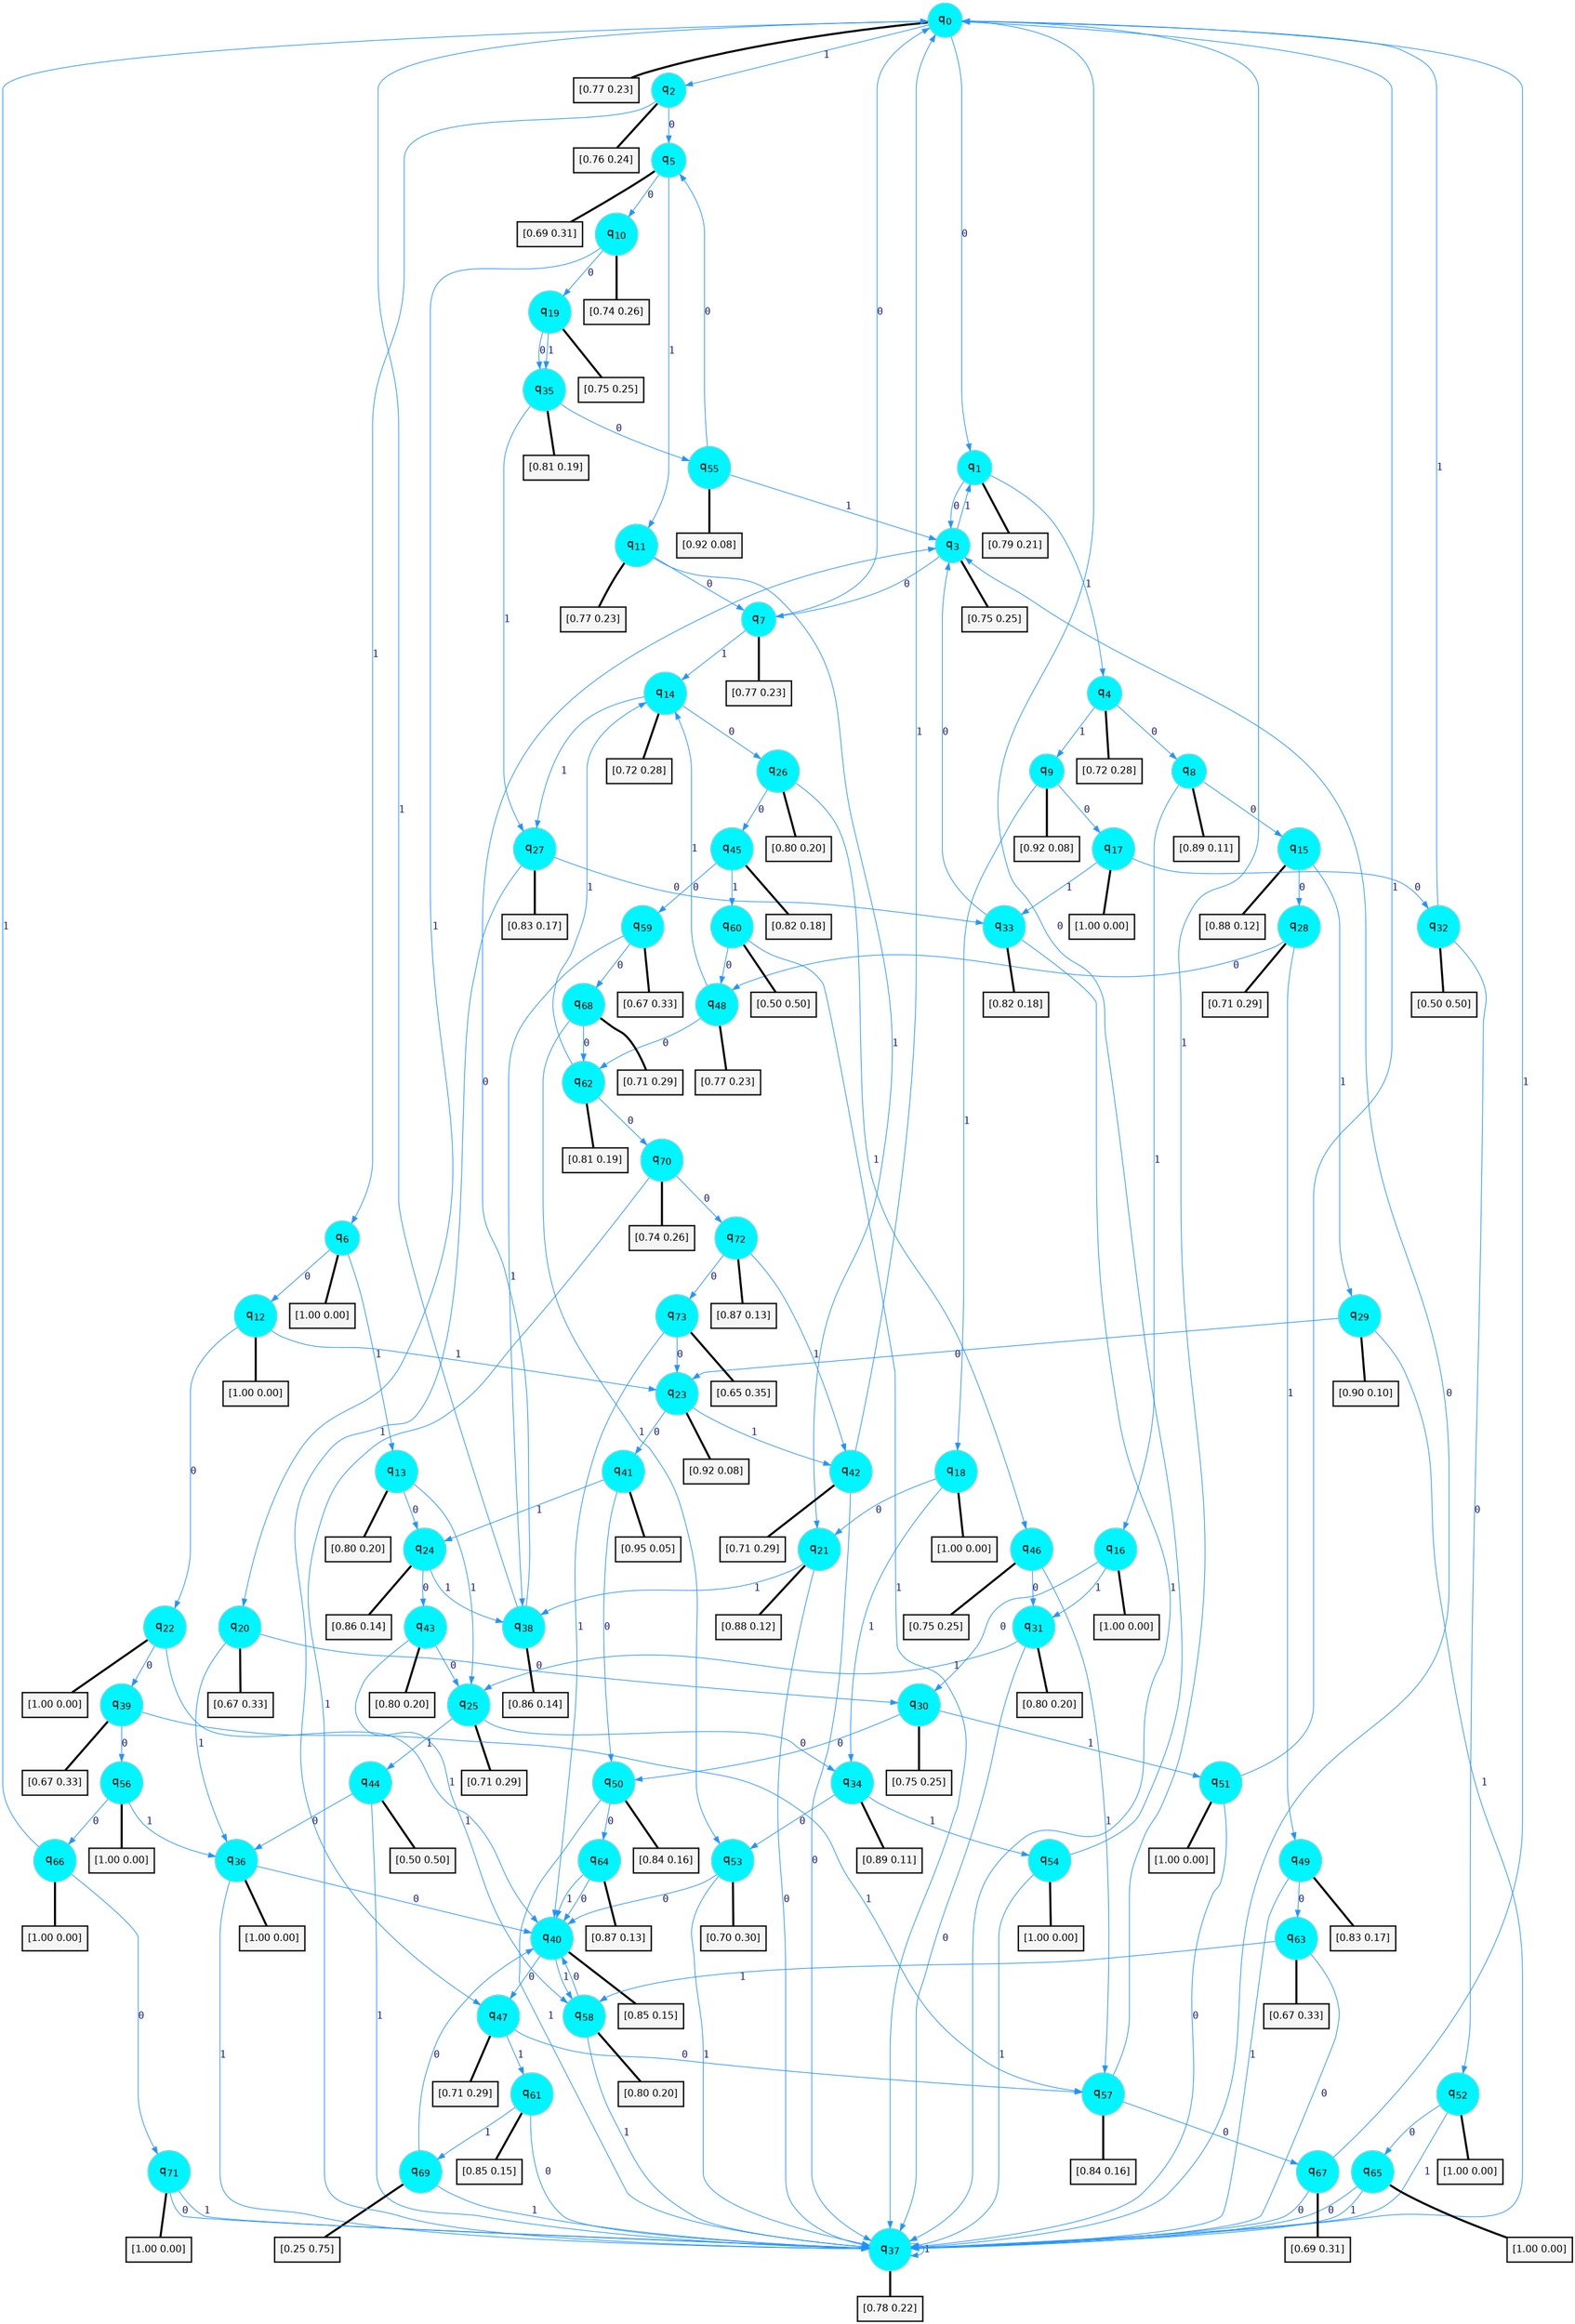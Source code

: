 digraph G {
graph [
bgcolor=transparent, dpi=300, rankdir=TD, size="40,25"];
node [
color=gray, fillcolor=turquoise1, fontcolor=black, fontname=Helvetica, fontsize=16, fontweight=bold, shape=circle, style=filled];
edge [
arrowsize=1, color=dodgerblue1, fontcolor=midnightblue, fontname=courier, fontweight=bold, penwidth=1, style=solid, weight=20];
0[label=<q<SUB>0</SUB>>];
1[label=<q<SUB>1</SUB>>];
2[label=<q<SUB>2</SUB>>];
3[label=<q<SUB>3</SUB>>];
4[label=<q<SUB>4</SUB>>];
5[label=<q<SUB>5</SUB>>];
6[label=<q<SUB>6</SUB>>];
7[label=<q<SUB>7</SUB>>];
8[label=<q<SUB>8</SUB>>];
9[label=<q<SUB>9</SUB>>];
10[label=<q<SUB>10</SUB>>];
11[label=<q<SUB>11</SUB>>];
12[label=<q<SUB>12</SUB>>];
13[label=<q<SUB>13</SUB>>];
14[label=<q<SUB>14</SUB>>];
15[label=<q<SUB>15</SUB>>];
16[label=<q<SUB>16</SUB>>];
17[label=<q<SUB>17</SUB>>];
18[label=<q<SUB>18</SUB>>];
19[label=<q<SUB>19</SUB>>];
20[label=<q<SUB>20</SUB>>];
21[label=<q<SUB>21</SUB>>];
22[label=<q<SUB>22</SUB>>];
23[label=<q<SUB>23</SUB>>];
24[label=<q<SUB>24</SUB>>];
25[label=<q<SUB>25</SUB>>];
26[label=<q<SUB>26</SUB>>];
27[label=<q<SUB>27</SUB>>];
28[label=<q<SUB>28</SUB>>];
29[label=<q<SUB>29</SUB>>];
30[label=<q<SUB>30</SUB>>];
31[label=<q<SUB>31</SUB>>];
32[label=<q<SUB>32</SUB>>];
33[label=<q<SUB>33</SUB>>];
34[label=<q<SUB>34</SUB>>];
35[label=<q<SUB>35</SUB>>];
36[label=<q<SUB>36</SUB>>];
37[label=<q<SUB>37</SUB>>];
38[label=<q<SUB>38</SUB>>];
39[label=<q<SUB>39</SUB>>];
40[label=<q<SUB>40</SUB>>];
41[label=<q<SUB>41</SUB>>];
42[label=<q<SUB>42</SUB>>];
43[label=<q<SUB>43</SUB>>];
44[label=<q<SUB>44</SUB>>];
45[label=<q<SUB>45</SUB>>];
46[label=<q<SUB>46</SUB>>];
47[label=<q<SUB>47</SUB>>];
48[label=<q<SUB>48</SUB>>];
49[label=<q<SUB>49</SUB>>];
50[label=<q<SUB>50</SUB>>];
51[label=<q<SUB>51</SUB>>];
52[label=<q<SUB>52</SUB>>];
53[label=<q<SUB>53</SUB>>];
54[label=<q<SUB>54</SUB>>];
55[label=<q<SUB>55</SUB>>];
56[label=<q<SUB>56</SUB>>];
57[label=<q<SUB>57</SUB>>];
58[label=<q<SUB>58</SUB>>];
59[label=<q<SUB>59</SUB>>];
60[label=<q<SUB>60</SUB>>];
61[label=<q<SUB>61</SUB>>];
62[label=<q<SUB>62</SUB>>];
63[label=<q<SUB>63</SUB>>];
64[label=<q<SUB>64</SUB>>];
65[label=<q<SUB>65</SUB>>];
66[label=<q<SUB>66</SUB>>];
67[label=<q<SUB>67</SUB>>];
68[label=<q<SUB>68</SUB>>];
69[label=<q<SUB>69</SUB>>];
70[label=<q<SUB>70</SUB>>];
71[label=<q<SUB>71</SUB>>];
72[label=<q<SUB>72</SUB>>];
73[label=<q<SUB>73</SUB>>];
74[label="[0.77 0.23]", shape=box,fontcolor=black, fontname=Helvetica, fontsize=14, penwidth=2, fillcolor=whitesmoke,color=black];
75[label="[0.79 0.21]", shape=box,fontcolor=black, fontname=Helvetica, fontsize=14, penwidth=2, fillcolor=whitesmoke,color=black];
76[label="[0.76 0.24]", shape=box,fontcolor=black, fontname=Helvetica, fontsize=14, penwidth=2, fillcolor=whitesmoke,color=black];
77[label="[0.75 0.25]", shape=box,fontcolor=black, fontname=Helvetica, fontsize=14, penwidth=2, fillcolor=whitesmoke,color=black];
78[label="[0.72 0.28]", shape=box,fontcolor=black, fontname=Helvetica, fontsize=14, penwidth=2, fillcolor=whitesmoke,color=black];
79[label="[0.69 0.31]", shape=box,fontcolor=black, fontname=Helvetica, fontsize=14, penwidth=2, fillcolor=whitesmoke,color=black];
80[label="[1.00 0.00]", shape=box,fontcolor=black, fontname=Helvetica, fontsize=14, penwidth=2, fillcolor=whitesmoke,color=black];
81[label="[0.77 0.23]", shape=box,fontcolor=black, fontname=Helvetica, fontsize=14, penwidth=2, fillcolor=whitesmoke,color=black];
82[label="[0.89 0.11]", shape=box,fontcolor=black, fontname=Helvetica, fontsize=14, penwidth=2, fillcolor=whitesmoke,color=black];
83[label="[0.92 0.08]", shape=box,fontcolor=black, fontname=Helvetica, fontsize=14, penwidth=2, fillcolor=whitesmoke,color=black];
84[label="[0.74 0.26]", shape=box,fontcolor=black, fontname=Helvetica, fontsize=14, penwidth=2, fillcolor=whitesmoke,color=black];
85[label="[0.77 0.23]", shape=box,fontcolor=black, fontname=Helvetica, fontsize=14, penwidth=2, fillcolor=whitesmoke,color=black];
86[label="[1.00 0.00]", shape=box,fontcolor=black, fontname=Helvetica, fontsize=14, penwidth=2, fillcolor=whitesmoke,color=black];
87[label="[0.80 0.20]", shape=box,fontcolor=black, fontname=Helvetica, fontsize=14, penwidth=2, fillcolor=whitesmoke,color=black];
88[label="[0.72 0.28]", shape=box,fontcolor=black, fontname=Helvetica, fontsize=14, penwidth=2, fillcolor=whitesmoke,color=black];
89[label="[0.88 0.12]", shape=box,fontcolor=black, fontname=Helvetica, fontsize=14, penwidth=2, fillcolor=whitesmoke,color=black];
90[label="[1.00 0.00]", shape=box,fontcolor=black, fontname=Helvetica, fontsize=14, penwidth=2, fillcolor=whitesmoke,color=black];
91[label="[1.00 0.00]", shape=box,fontcolor=black, fontname=Helvetica, fontsize=14, penwidth=2, fillcolor=whitesmoke,color=black];
92[label="[1.00 0.00]", shape=box,fontcolor=black, fontname=Helvetica, fontsize=14, penwidth=2, fillcolor=whitesmoke,color=black];
93[label="[0.75 0.25]", shape=box,fontcolor=black, fontname=Helvetica, fontsize=14, penwidth=2, fillcolor=whitesmoke,color=black];
94[label="[0.67 0.33]", shape=box,fontcolor=black, fontname=Helvetica, fontsize=14, penwidth=2, fillcolor=whitesmoke,color=black];
95[label="[0.88 0.12]", shape=box,fontcolor=black, fontname=Helvetica, fontsize=14, penwidth=2, fillcolor=whitesmoke,color=black];
96[label="[1.00 0.00]", shape=box,fontcolor=black, fontname=Helvetica, fontsize=14, penwidth=2, fillcolor=whitesmoke,color=black];
97[label="[0.92 0.08]", shape=box,fontcolor=black, fontname=Helvetica, fontsize=14, penwidth=2, fillcolor=whitesmoke,color=black];
98[label="[0.86 0.14]", shape=box,fontcolor=black, fontname=Helvetica, fontsize=14, penwidth=2, fillcolor=whitesmoke,color=black];
99[label="[0.71 0.29]", shape=box,fontcolor=black, fontname=Helvetica, fontsize=14, penwidth=2, fillcolor=whitesmoke,color=black];
100[label="[0.80 0.20]", shape=box,fontcolor=black, fontname=Helvetica, fontsize=14, penwidth=2, fillcolor=whitesmoke,color=black];
101[label="[0.83 0.17]", shape=box,fontcolor=black, fontname=Helvetica, fontsize=14, penwidth=2, fillcolor=whitesmoke,color=black];
102[label="[0.71 0.29]", shape=box,fontcolor=black, fontname=Helvetica, fontsize=14, penwidth=2, fillcolor=whitesmoke,color=black];
103[label="[0.90 0.10]", shape=box,fontcolor=black, fontname=Helvetica, fontsize=14, penwidth=2, fillcolor=whitesmoke,color=black];
104[label="[0.75 0.25]", shape=box,fontcolor=black, fontname=Helvetica, fontsize=14, penwidth=2, fillcolor=whitesmoke,color=black];
105[label="[0.80 0.20]", shape=box,fontcolor=black, fontname=Helvetica, fontsize=14, penwidth=2, fillcolor=whitesmoke,color=black];
106[label="[0.50 0.50]", shape=box,fontcolor=black, fontname=Helvetica, fontsize=14, penwidth=2, fillcolor=whitesmoke,color=black];
107[label="[0.82 0.18]", shape=box,fontcolor=black, fontname=Helvetica, fontsize=14, penwidth=2, fillcolor=whitesmoke,color=black];
108[label="[0.89 0.11]", shape=box,fontcolor=black, fontname=Helvetica, fontsize=14, penwidth=2, fillcolor=whitesmoke,color=black];
109[label="[0.81 0.19]", shape=box,fontcolor=black, fontname=Helvetica, fontsize=14, penwidth=2, fillcolor=whitesmoke,color=black];
110[label="[1.00 0.00]", shape=box,fontcolor=black, fontname=Helvetica, fontsize=14, penwidth=2, fillcolor=whitesmoke,color=black];
111[label="[0.78 0.22]", shape=box,fontcolor=black, fontname=Helvetica, fontsize=14, penwidth=2, fillcolor=whitesmoke,color=black];
112[label="[0.86 0.14]", shape=box,fontcolor=black, fontname=Helvetica, fontsize=14, penwidth=2, fillcolor=whitesmoke,color=black];
113[label="[0.67 0.33]", shape=box,fontcolor=black, fontname=Helvetica, fontsize=14, penwidth=2, fillcolor=whitesmoke,color=black];
114[label="[0.85 0.15]", shape=box,fontcolor=black, fontname=Helvetica, fontsize=14, penwidth=2, fillcolor=whitesmoke,color=black];
115[label="[0.95 0.05]", shape=box,fontcolor=black, fontname=Helvetica, fontsize=14, penwidth=2, fillcolor=whitesmoke,color=black];
116[label="[0.71 0.29]", shape=box,fontcolor=black, fontname=Helvetica, fontsize=14, penwidth=2, fillcolor=whitesmoke,color=black];
117[label="[0.80 0.20]", shape=box,fontcolor=black, fontname=Helvetica, fontsize=14, penwidth=2, fillcolor=whitesmoke,color=black];
118[label="[0.50 0.50]", shape=box,fontcolor=black, fontname=Helvetica, fontsize=14, penwidth=2, fillcolor=whitesmoke,color=black];
119[label="[0.82 0.18]", shape=box,fontcolor=black, fontname=Helvetica, fontsize=14, penwidth=2, fillcolor=whitesmoke,color=black];
120[label="[0.75 0.25]", shape=box,fontcolor=black, fontname=Helvetica, fontsize=14, penwidth=2, fillcolor=whitesmoke,color=black];
121[label="[0.71 0.29]", shape=box,fontcolor=black, fontname=Helvetica, fontsize=14, penwidth=2, fillcolor=whitesmoke,color=black];
122[label="[0.77 0.23]", shape=box,fontcolor=black, fontname=Helvetica, fontsize=14, penwidth=2, fillcolor=whitesmoke,color=black];
123[label="[0.83 0.17]", shape=box,fontcolor=black, fontname=Helvetica, fontsize=14, penwidth=2, fillcolor=whitesmoke,color=black];
124[label="[0.84 0.16]", shape=box,fontcolor=black, fontname=Helvetica, fontsize=14, penwidth=2, fillcolor=whitesmoke,color=black];
125[label="[1.00 0.00]", shape=box,fontcolor=black, fontname=Helvetica, fontsize=14, penwidth=2, fillcolor=whitesmoke,color=black];
126[label="[1.00 0.00]", shape=box,fontcolor=black, fontname=Helvetica, fontsize=14, penwidth=2, fillcolor=whitesmoke,color=black];
127[label="[0.70 0.30]", shape=box,fontcolor=black, fontname=Helvetica, fontsize=14, penwidth=2, fillcolor=whitesmoke,color=black];
128[label="[1.00 0.00]", shape=box,fontcolor=black, fontname=Helvetica, fontsize=14, penwidth=2, fillcolor=whitesmoke,color=black];
129[label="[0.92 0.08]", shape=box,fontcolor=black, fontname=Helvetica, fontsize=14, penwidth=2, fillcolor=whitesmoke,color=black];
130[label="[1.00 0.00]", shape=box,fontcolor=black, fontname=Helvetica, fontsize=14, penwidth=2, fillcolor=whitesmoke,color=black];
131[label="[0.84 0.16]", shape=box,fontcolor=black, fontname=Helvetica, fontsize=14, penwidth=2, fillcolor=whitesmoke,color=black];
132[label="[0.80 0.20]", shape=box,fontcolor=black, fontname=Helvetica, fontsize=14, penwidth=2, fillcolor=whitesmoke,color=black];
133[label="[0.67 0.33]", shape=box,fontcolor=black, fontname=Helvetica, fontsize=14, penwidth=2, fillcolor=whitesmoke,color=black];
134[label="[0.50 0.50]", shape=box,fontcolor=black, fontname=Helvetica, fontsize=14, penwidth=2, fillcolor=whitesmoke,color=black];
135[label="[0.85 0.15]", shape=box,fontcolor=black, fontname=Helvetica, fontsize=14, penwidth=2, fillcolor=whitesmoke,color=black];
136[label="[0.81 0.19]", shape=box,fontcolor=black, fontname=Helvetica, fontsize=14, penwidth=2, fillcolor=whitesmoke,color=black];
137[label="[0.67 0.33]", shape=box,fontcolor=black, fontname=Helvetica, fontsize=14, penwidth=2, fillcolor=whitesmoke,color=black];
138[label="[0.87 0.13]", shape=box,fontcolor=black, fontname=Helvetica, fontsize=14, penwidth=2, fillcolor=whitesmoke,color=black];
139[label="[1.00 0.00]", shape=box,fontcolor=black, fontname=Helvetica, fontsize=14, penwidth=2, fillcolor=whitesmoke,color=black];
140[label="[1.00 0.00]", shape=box,fontcolor=black, fontname=Helvetica, fontsize=14, penwidth=2, fillcolor=whitesmoke,color=black];
141[label="[0.69 0.31]", shape=box,fontcolor=black, fontname=Helvetica, fontsize=14, penwidth=2, fillcolor=whitesmoke,color=black];
142[label="[0.71 0.29]", shape=box,fontcolor=black, fontname=Helvetica, fontsize=14, penwidth=2, fillcolor=whitesmoke,color=black];
143[label="[0.25 0.75]", shape=box,fontcolor=black, fontname=Helvetica, fontsize=14, penwidth=2, fillcolor=whitesmoke,color=black];
144[label="[0.74 0.26]", shape=box,fontcolor=black, fontname=Helvetica, fontsize=14, penwidth=2, fillcolor=whitesmoke,color=black];
145[label="[1.00 0.00]", shape=box,fontcolor=black, fontname=Helvetica, fontsize=14, penwidth=2, fillcolor=whitesmoke,color=black];
146[label="[0.87 0.13]", shape=box,fontcolor=black, fontname=Helvetica, fontsize=14, penwidth=2, fillcolor=whitesmoke,color=black];
147[label="[0.65 0.35]", shape=box,fontcolor=black, fontname=Helvetica, fontsize=14, penwidth=2, fillcolor=whitesmoke,color=black];
0->1 [label=0];
0->2 [label=1];
0->74 [arrowhead=none, penwidth=3,color=black];
1->3 [label=0];
1->4 [label=1];
1->75 [arrowhead=none, penwidth=3,color=black];
2->5 [label=0];
2->6 [label=1];
2->76 [arrowhead=none, penwidth=3,color=black];
3->7 [label=0];
3->1 [label=1];
3->77 [arrowhead=none, penwidth=3,color=black];
4->8 [label=0];
4->9 [label=1];
4->78 [arrowhead=none, penwidth=3,color=black];
5->10 [label=0];
5->11 [label=1];
5->79 [arrowhead=none, penwidth=3,color=black];
6->12 [label=0];
6->13 [label=1];
6->80 [arrowhead=none, penwidth=3,color=black];
7->0 [label=0];
7->14 [label=1];
7->81 [arrowhead=none, penwidth=3,color=black];
8->15 [label=0];
8->16 [label=1];
8->82 [arrowhead=none, penwidth=3,color=black];
9->17 [label=0];
9->18 [label=1];
9->83 [arrowhead=none, penwidth=3,color=black];
10->19 [label=0];
10->20 [label=1];
10->84 [arrowhead=none, penwidth=3,color=black];
11->7 [label=0];
11->21 [label=1];
11->85 [arrowhead=none, penwidth=3,color=black];
12->22 [label=0];
12->23 [label=1];
12->86 [arrowhead=none, penwidth=3,color=black];
13->24 [label=0];
13->25 [label=1];
13->87 [arrowhead=none, penwidth=3,color=black];
14->26 [label=0];
14->27 [label=1];
14->88 [arrowhead=none, penwidth=3,color=black];
15->28 [label=0];
15->29 [label=1];
15->89 [arrowhead=none, penwidth=3,color=black];
16->30 [label=0];
16->31 [label=1];
16->90 [arrowhead=none, penwidth=3,color=black];
17->32 [label=0];
17->33 [label=1];
17->91 [arrowhead=none, penwidth=3,color=black];
18->21 [label=0];
18->34 [label=1];
18->92 [arrowhead=none, penwidth=3,color=black];
19->35 [label=0];
19->35 [label=1];
19->93 [arrowhead=none, penwidth=3,color=black];
20->30 [label=0];
20->36 [label=1];
20->94 [arrowhead=none, penwidth=3,color=black];
21->37 [label=0];
21->38 [label=1];
21->95 [arrowhead=none, penwidth=3,color=black];
22->39 [label=0];
22->40 [label=1];
22->96 [arrowhead=none, penwidth=3,color=black];
23->41 [label=0];
23->42 [label=1];
23->97 [arrowhead=none, penwidth=3,color=black];
24->43 [label=0];
24->38 [label=1];
24->98 [arrowhead=none, penwidth=3,color=black];
25->34 [label=0];
25->44 [label=1];
25->99 [arrowhead=none, penwidth=3,color=black];
26->45 [label=0];
26->46 [label=1];
26->100 [arrowhead=none, penwidth=3,color=black];
27->33 [label=0];
27->47 [label=1];
27->101 [arrowhead=none, penwidth=3,color=black];
28->48 [label=0];
28->49 [label=1];
28->102 [arrowhead=none, penwidth=3,color=black];
29->23 [label=0];
29->37 [label=1];
29->103 [arrowhead=none, penwidth=3,color=black];
30->50 [label=0];
30->51 [label=1];
30->104 [arrowhead=none, penwidth=3,color=black];
31->37 [label=0];
31->25 [label=1];
31->105 [arrowhead=none, penwidth=3,color=black];
32->52 [label=0];
32->0 [label=1];
32->106 [arrowhead=none, penwidth=3,color=black];
33->3 [label=0];
33->37 [label=1];
33->107 [arrowhead=none, penwidth=3,color=black];
34->53 [label=0];
34->54 [label=1];
34->108 [arrowhead=none, penwidth=3,color=black];
35->55 [label=0];
35->27 [label=1];
35->109 [arrowhead=none, penwidth=3,color=black];
36->40 [label=0];
36->37 [label=1];
36->110 [arrowhead=none, penwidth=3,color=black];
37->3 [label=0];
37->37 [label=1];
37->111 [arrowhead=none, penwidth=3,color=black];
38->3 [label=0];
38->0 [label=1];
38->112 [arrowhead=none, penwidth=3,color=black];
39->56 [label=0];
39->57 [label=1];
39->113 [arrowhead=none, penwidth=3,color=black];
40->47 [label=0];
40->58 [label=1];
40->114 [arrowhead=none, penwidth=3,color=black];
41->50 [label=0];
41->24 [label=1];
41->115 [arrowhead=none, penwidth=3,color=black];
42->37 [label=0];
42->0 [label=1];
42->116 [arrowhead=none, penwidth=3,color=black];
43->25 [label=0];
43->58 [label=1];
43->117 [arrowhead=none, penwidth=3,color=black];
44->36 [label=0];
44->37 [label=1];
44->118 [arrowhead=none, penwidth=3,color=black];
45->59 [label=0];
45->60 [label=1];
45->119 [arrowhead=none, penwidth=3,color=black];
46->31 [label=0];
46->57 [label=1];
46->120 [arrowhead=none, penwidth=3,color=black];
47->57 [label=0];
47->61 [label=1];
47->121 [arrowhead=none, penwidth=3,color=black];
48->62 [label=0];
48->14 [label=1];
48->122 [arrowhead=none, penwidth=3,color=black];
49->63 [label=0];
49->37 [label=1];
49->123 [arrowhead=none, penwidth=3,color=black];
50->64 [label=0];
50->37 [label=1];
50->124 [arrowhead=none, penwidth=3,color=black];
51->37 [label=0];
51->0 [label=1];
51->125 [arrowhead=none, penwidth=3,color=black];
52->65 [label=0];
52->37 [label=1];
52->126 [arrowhead=none, penwidth=3,color=black];
53->40 [label=0];
53->37 [label=1];
53->127 [arrowhead=none, penwidth=3,color=black];
54->0 [label=0];
54->37 [label=1];
54->128 [arrowhead=none, penwidth=3,color=black];
55->5 [label=0];
55->3 [label=1];
55->129 [arrowhead=none, penwidth=3,color=black];
56->66 [label=0];
56->36 [label=1];
56->130 [arrowhead=none, penwidth=3,color=black];
57->67 [label=0];
57->0 [label=1];
57->131 [arrowhead=none, penwidth=3,color=black];
58->40 [label=0];
58->37 [label=1];
58->132 [arrowhead=none, penwidth=3,color=black];
59->68 [label=0];
59->38 [label=1];
59->133 [arrowhead=none, penwidth=3,color=black];
60->48 [label=0];
60->37 [label=1];
60->134 [arrowhead=none, penwidth=3,color=black];
61->37 [label=0];
61->69 [label=1];
61->135 [arrowhead=none, penwidth=3,color=black];
62->70 [label=0];
62->14 [label=1];
62->136 [arrowhead=none, penwidth=3,color=black];
63->37 [label=0];
63->58 [label=1];
63->137 [arrowhead=none, penwidth=3,color=black];
64->40 [label=0];
64->40 [label=1];
64->138 [arrowhead=none, penwidth=3,color=black];
65->37 [label=0];
65->37 [label=1];
65->139 [arrowhead=none, penwidth=3,color=black];
66->71 [label=0];
66->0 [label=1];
66->140 [arrowhead=none, penwidth=3,color=black];
67->37 [label=0];
67->0 [label=1];
67->141 [arrowhead=none, penwidth=3,color=black];
68->62 [label=0];
68->53 [label=1];
68->142 [arrowhead=none, penwidth=3,color=black];
69->40 [label=0];
69->37 [label=1];
69->143 [arrowhead=none, penwidth=3,color=black];
70->72 [label=0];
70->37 [label=1];
70->144 [arrowhead=none, penwidth=3,color=black];
71->37 [label=0];
71->37 [label=1];
71->145 [arrowhead=none, penwidth=3,color=black];
72->73 [label=0];
72->42 [label=1];
72->146 [arrowhead=none, penwidth=3,color=black];
73->23 [label=0];
73->40 [label=1];
73->147 [arrowhead=none, penwidth=3,color=black];
}
